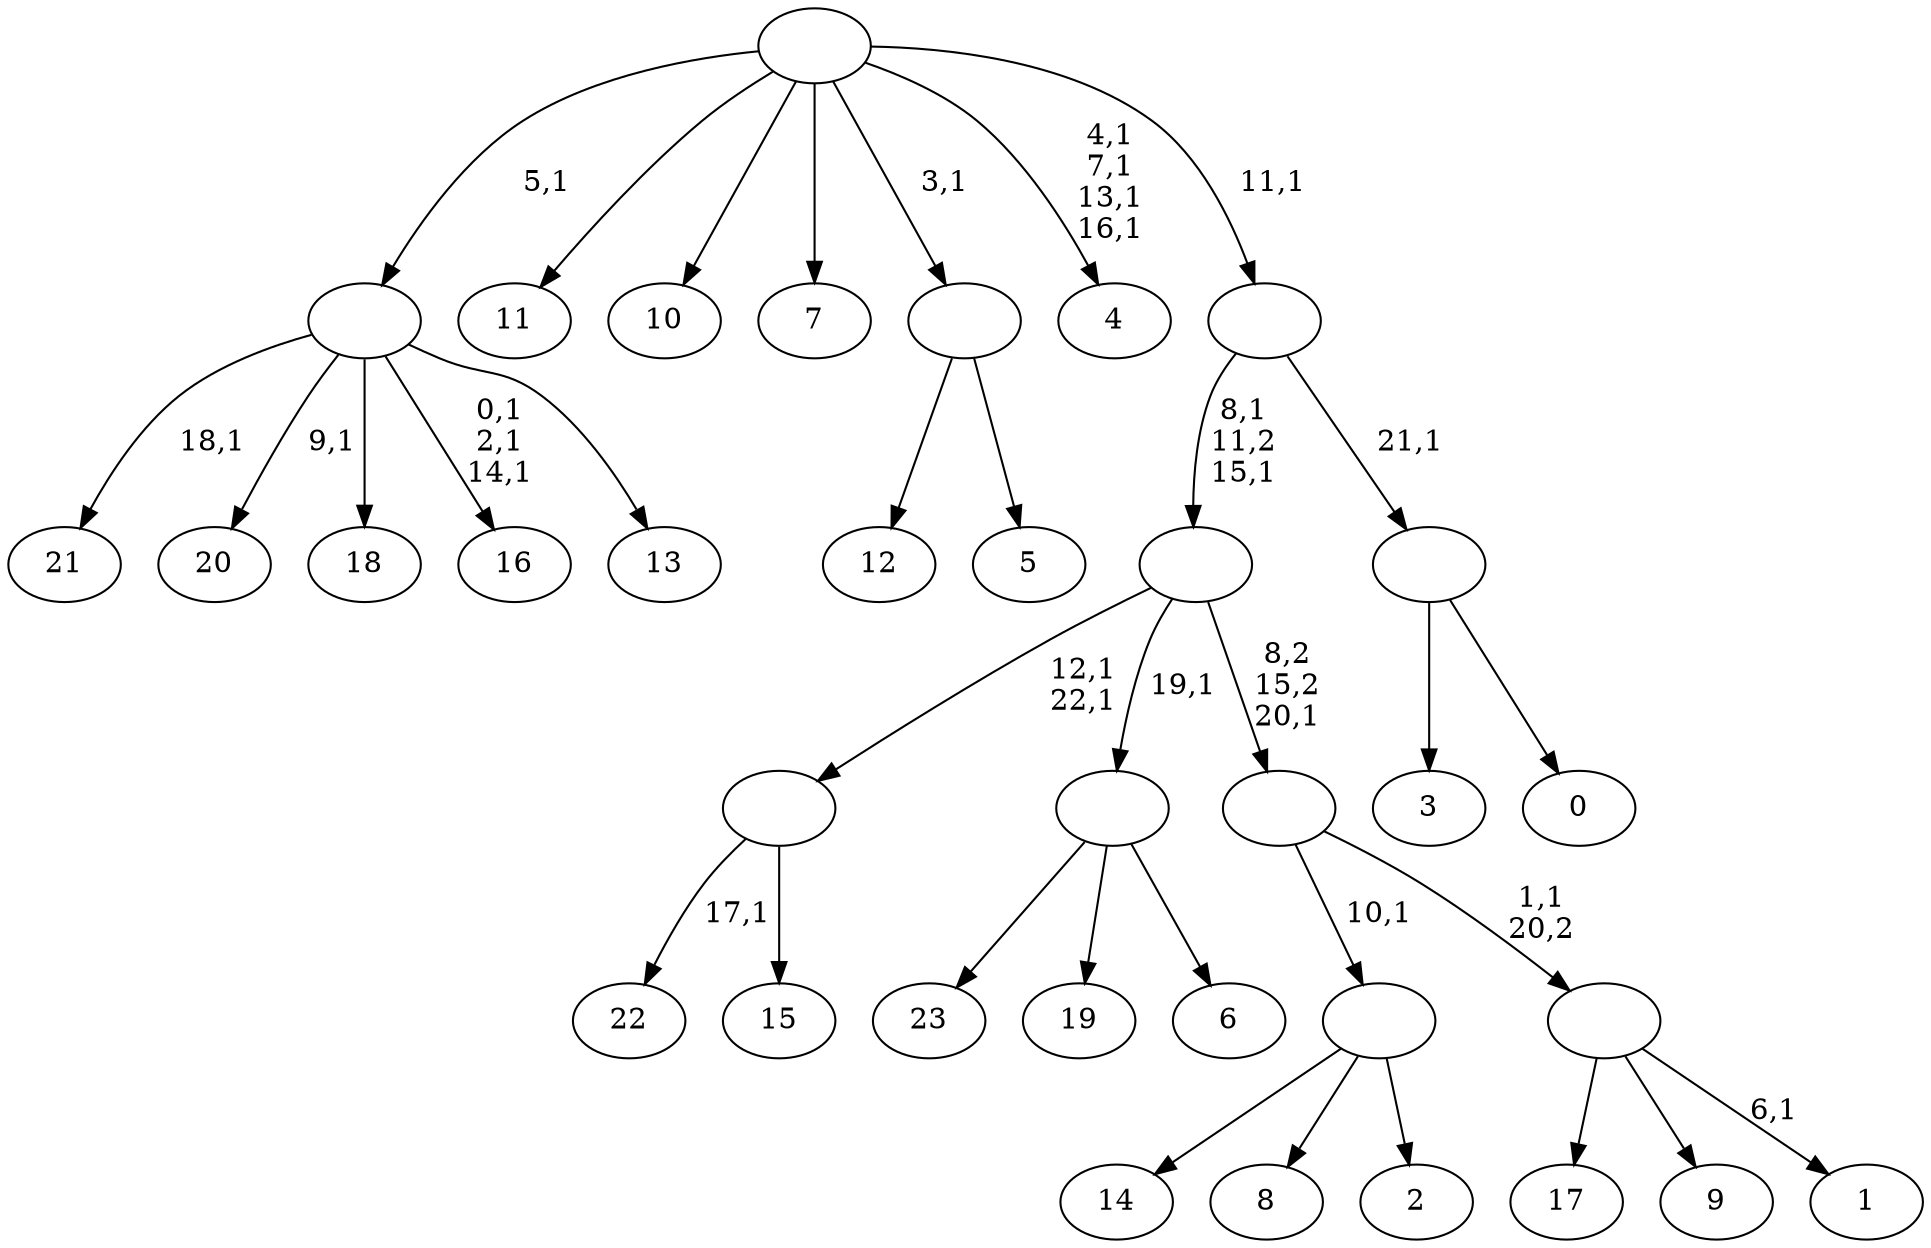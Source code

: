 digraph T {
	47 [label="23"]
	46 [label="22"]
	44 [label="21"]
	42 [label="20"]
	40 [label="19"]
	39 [label="18"]
	38 [label="17"]
	37 [label="16"]
	33 [label="15"]
	32 [label=""]
	30 [label="14"]
	29 [label="13"]
	28 [label=""]
	27 [label="12"]
	26 [label="11"]
	25 [label="10"]
	24 [label="9"]
	23 [label="8"]
	22 [label="7"]
	21 [label="6"]
	20 [label=""]
	19 [label="5"]
	18 [label=""]
	17 [label="4"]
	12 [label="3"]
	11 [label="2"]
	10 [label=""]
	9 [label="1"]
	7 [label=""]
	6 [label=""]
	5 [label=""]
	3 [label="0"]
	2 [label=""]
	1 [label=""]
	0 [label=""]
	32 -> 46 [label="17,1"]
	32 -> 33 [label=""]
	28 -> 37 [label="0,1\n2,1\n14,1"]
	28 -> 42 [label="9,1"]
	28 -> 44 [label="18,1"]
	28 -> 39 [label=""]
	28 -> 29 [label=""]
	20 -> 47 [label=""]
	20 -> 40 [label=""]
	20 -> 21 [label=""]
	18 -> 27 [label=""]
	18 -> 19 [label=""]
	10 -> 30 [label=""]
	10 -> 23 [label=""]
	10 -> 11 [label=""]
	7 -> 9 [label="6,1"]
	7 -> 38 [label=""]
	7 -> 24 [label=""]
	6 -> 10 [label="10,1"]
	6 -> 7 [label="1,1\n20,2"]
	5 -> 32 [label="12,1\n22,1"]
	5 -> 20 [label="19,1"]
	5 -> 6 [label="8,2\n15,2\n20,1"]
	2 -> 12 [label=""]
	2 -> 3 [label=""]
	1 -> 5 [label="8,1\n11,2\n15,1"]
	1 -> 2 [label="21,1"]
	0 -> 17 [label="4,1\n7,1\n13,1\n16,1"]
	0 -> 28 [label="5,1"]
	0 -> 26 [label=""]
	0 -> 25 [label=""]
	0 -> 22 [label=""]
	0 -> 18 [label="3,1"]
	0 -> 1 [label="11,1"]
}
